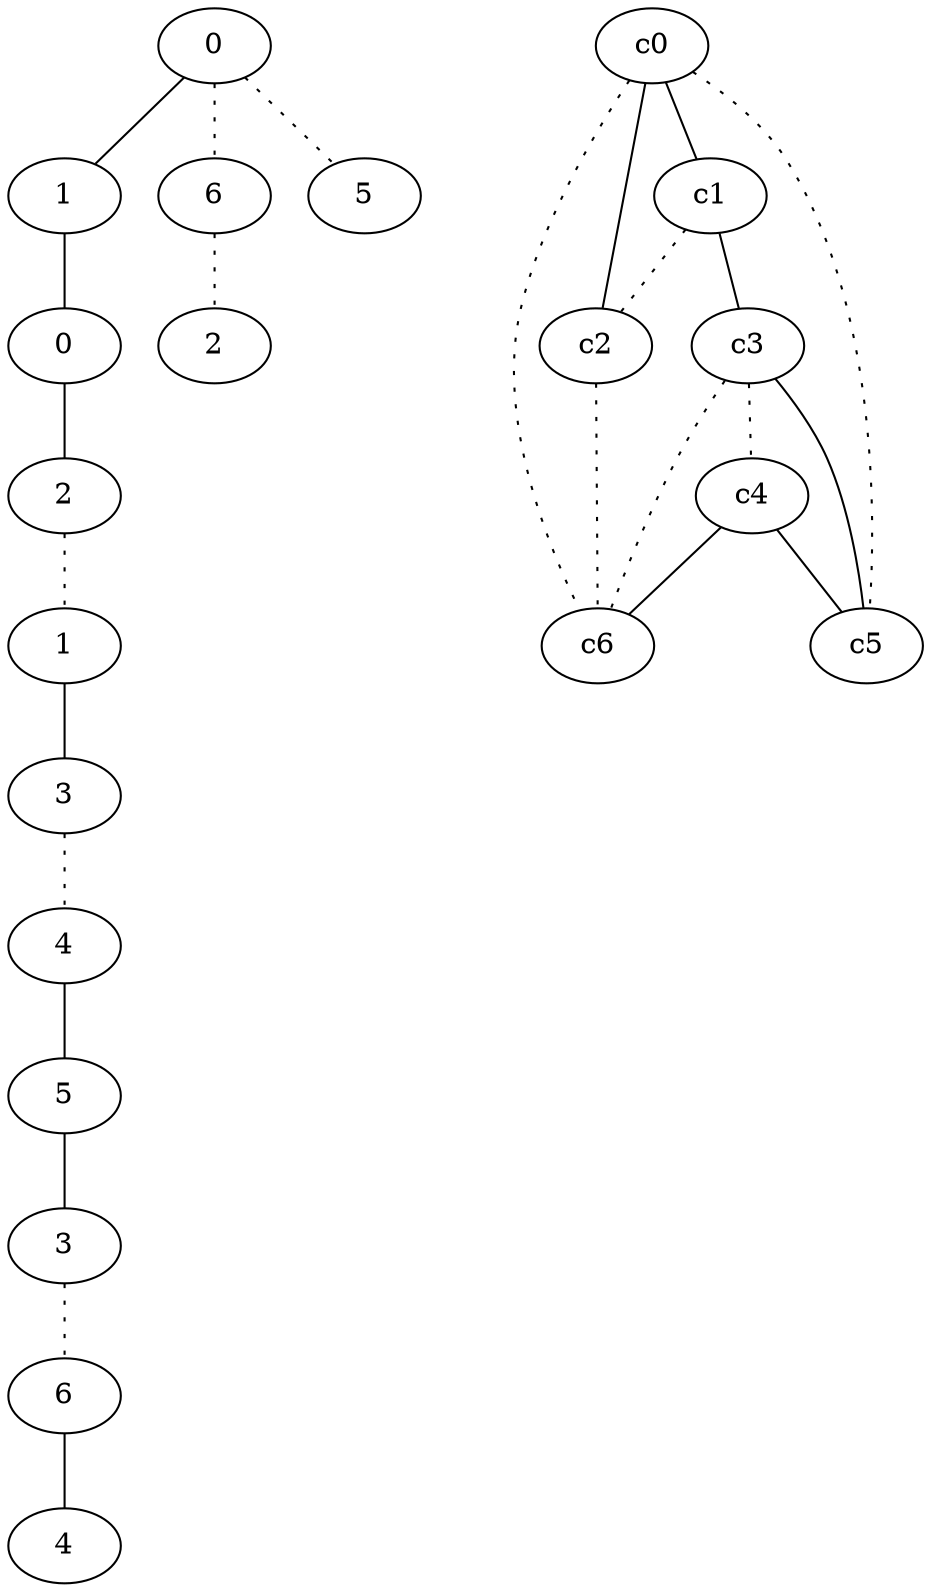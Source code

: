 graph {
a0[label=0];
a1[label=1];
a2[label=0];
a3[label=2];
a4[label=1];
a5[label=3];
a6[label=4];
a7[label=5];
a8[label=3];
a9[label=6];
a10[label=4];
a11[label=6];
a12[label=2];
a13[label=5];
a0 -- a1;
a0 -- a11 [style=dotted];
a0 -- a13 [style=dotted];
a1 -- a2;
a2 -- a3;
a3 -- a4 [style=dotted];
a4 -- a5;
a5 -- a6 [style=dotted];
a6 -- a7;
a7 -- a8;
a8 -- a9 [style=dotted];
a9 -- a10;
a11 -- a12 [style=dotted];
c0 -- c1;
c0 -- c2;
c0 -- c5 [style=dotted];
c0 -- c6 [style=dotted];
c1 -- c2 [style=dotted];
c1 -- c3;
c2 -- c6 [style=dotted];
c3 -- c4 [style=dotted];
c3 -- c5;
c3 -- c6 [style=dotted];
c4 -- c5;
c4 -- c6;
}
